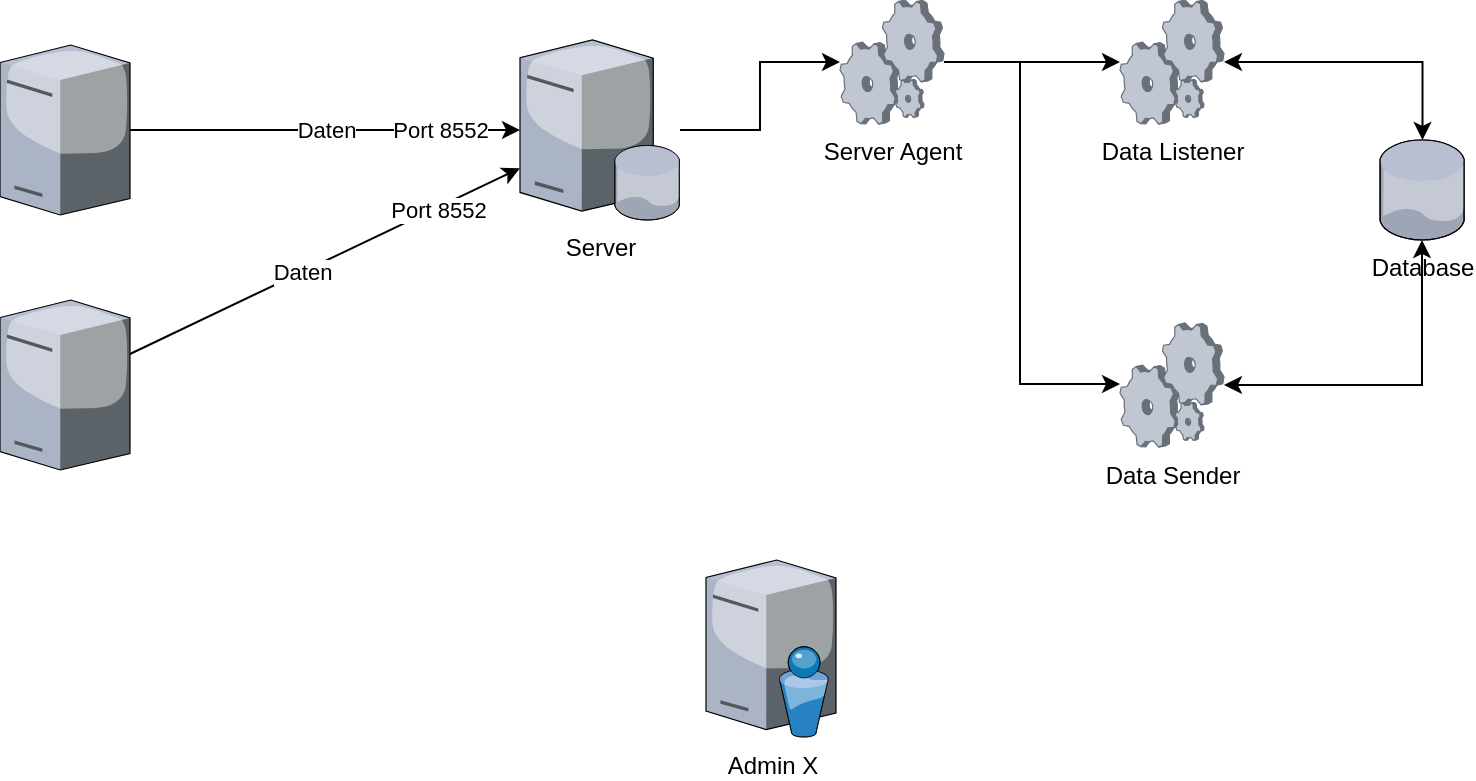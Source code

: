 <mxfile version="20.8.16" type="device"><diagram id="a45cf8ec-cd66-6f27-3ac3-be6e809c9e4a" name="Page-1"><mxGraphModel dx="1366" dy="864" grid="1" gridSize="10" guides="1" tooltips="1" connect="1" arrows="1" fold="1" page="1" pageScale="1" pageWidth="827" pageHeight="1169" background="none" math="0" shadow="0"><root><mxCell id="0"/><mxCell id="1" parent="0"/><mxCell id="-qwf2XX_jSjpM_t-y_HQ-180" style="edgeStyle=orthogonalEdgeStyle;rounded=0;orthogonalLoop=1;jettySize=auto;html=1;" edge="1" parent="1" source="-qwf2XX_jSjpM_t-y_HQ-175" target="-qwf2XX_jSjpM_t-y_HQ-179"><mxGeometry relative="1" as="geometry"/></mxCell><mxCell id="-qwf2XX_jSjpM_t-y_HQ-175" value="Server" style="verticalLabelPosition=bottom;sketch=0;aspect=fixed;html=1;verticalAlign=top;strokeColor=none;align=center;outlineConnect=0;shape=mxgraph.citrix.database_server;" vertex="1" parent="1"><mxGeometry x="320" y="150" width="80" height="90" as="geometry"/></mxCell><mxCell id="-qwf2XX_jSjpM_t-y_HQ-176" value="Daten" style="endArrow=classic;html=1;rounded=0;" edge="1" parent="1" source="-qwf2XX_jSjpM_t-y_HQ-187" target="-qwf2XX_jSjpM_t-y_HQ-175"><mxGeometry width="50" height="50" relative="1" as="geometry"><mxPoint x="145" y="212" as="sourcePoint"/><mxPoint x="590" y="330" as="targetPoint"/><Array as="points"/></mxGeometry></mxCell><mxCell id="-qwf2XX_jSjpM_t-y_HQ-191" value="Port 8552" style="edgeLabel;html=1;align=center;verticalAlign=middle;resizable=0;points=[];" vertex="1" connectable="0" parent="-qwf2XX_jSjpM_t-y_HQ-176"><mxGeometry x="0.587" relative="1" as="geometry"><mxPoint as="offset"/></mxGeometry></mxCell><mxCell id="-qwf2XX_jSjpM_t-y_HQ-177" value="" style="endArrow=classic;html=1;rounded=0;" edge="1" parent="1" source="-qwf2XX_jSjpM_t-y_HQ-186" target="-qwf2XX_jSjpM_t-y_HQ-175"><mxGeometry width="50" height="50" relative="1" as="geometry"><mxPoint x="145" y="315.965" as="sourcePoint"/><mxPoint x="590" y="330" as="targetPoint"/></mxGeometry></mxCell><mxCell id="-qwf2XX_jSjpM_t-y_HQ-178" value="Daten" style="edgeLabel;html=1;align=center;verticalAlign=middle;resizable=0;points=[];" vertex="1" connectable="0" parent="-qwf2XX_jSjpM_t-y_HQ-177"><mxGeometry x="-0.121" y="1" relative="1" as="geometry"><mxPoint y="1" as="offset"/></mxGeometry></mxCell><mxCell id="-qwf2XX_jSjpM_t-y_HQ-190" value="Port 8552" style="edgeLabel;html=1;align=center;verticalAlign=middle;resizable=0;points=[];" vertex="1" connectable="0" parent="-qwf2XX_jSjpM_t-y_HQ-177"><mxGeometry x="0.572" y="-1" relative="1" as="geometry"><mxPoint as="offset"/></mxGeometry></mxCell><mxCell id="-qwf2XX_jSjpM_t-y_HQ-183" style="edgeStyle=orthogonalEdgeStyle;rounded=0;orthogonalLoop=1;jettySize=auto;html=1;" edge="1" parent="1" source="-qwf2XX_jSjpM_t-y_HQ-179" target="-qwf2XX_jSjpM_t-y_HQ-182"><mxGeometry relative="1" as="geometry"/></mxCell><mxCell id="-qwf2XX_jSjpM_t-y_HQ-198" style="edgeStyle=orthogonalEdgeStyle;rounded=0;orthogonalLoop=1;jettySize=auto;html=1;startArrow=none;startFill=0;" edge="1" parent="1" source="-qwf2XX_jSjpM_t-y_HQ-179" target="-qwf2XX_jSjpM_t-y_HQ-196"><mxGeometry relative="1" as="geometry"><Array as="points"><mxPoint x="570" y="161"/><mxPoint x="570" y="322"/></Array></mxGeometry></mxCell><mxCell id="-qwf2XX_jSjpM_t-y_HQ-179" value="Server Agent" style="verticalLabelPosition=bottom;sketch=0;aspect=fixed;html=1;verticalAlign=top;strokeColor=none;align=center;outlineConnect=0;shape=mxgraph.citrix.process;" vertex="1" parent="1"><mxGeometry x="480" y="130" width="52" height="62" as="geometry"/></mxCell><mxCell id="-qwf2XX_jSjpM_t-y_HQ-181" value="Database" style="verticalLabelPosition=bottom;sketch=0;aspect=fixed;html=1;verticalAlign=top;strokeColor=none;align=center;outlineConnect=0;shape=mxgraph.citrix.database;" vertex="1" parent="1"><mxGeometry x="750" y="200" width="42.5" height="50" as="geometry"/></mxCell><mxCell id="-qwf2XX_jSjpM_t-y_HQ-184" style="edgeStyle=orthogonalEdgeStyle;rounded=0;orthogonalLoop=1;jettySize=auto;html=1;startArrow=classic;startFill=1;" edge="1" parent="1" source="-qwf2XX_jSjpM_t-y_HQ-182" target="-qwf2XX_jSjpM_t-y_HQ-181"><mxGeometry relative="1" as="geometry"/></mxCell><mxCell id="-qwf2XX_jSjpM_t-y_HQ-182" value="Data Listener" style="verticalLabelPosition=bottom;sketch=0;aspect=fixed;html=1;verticalAlign=top;strokeColor=none;align=center;outlineConnect=0;shape=mxgraph.citrix.process;" vertex="1" parent="1"><mxGeometry x="620" y="130" width="52" height="62" as="geometry"/></mxCell><mxCell id="-qwf2XX_jSjpM_t-y_HQ-186" value="" style="verticalLabelPosition=bottom;sketch=0;aspect=fixed;html=1;verticalAlign=top;strokeColor=none;align=center;outlineConnect=0;shape=mxgraph.citrix.tower_server;" vertex="1" parent="1"><mxGeometry x="60" y="280" width="65" height="85" as="geometry"/></mxCell><mxCell id="-qwf2XX_jSjpM_t-y_HQ-187" value="" style="verticalLabelPosition=bottom;sketch=0;aspect=fixed;html=1;verticalAlign=top;strokeColor=none;align=center;outlineConnect=0;shape=mxgraph.citrix.tower_server;" vertex="1" parent="1"><mxGeometry x="60" y="152.5" width="65" height="85" as="geometry"/></mxCell><mxCell id="-qwf2XX_jSjpM_t-y_HQ-188" value="Admin X" style="verticalLabelPosition=bottom;sketch=0;aspect=fixed;html=1;verticalAlign=top;strokeColor=none;align=center;outlineConnect=0;shape=mxgraph.citrix.directory_server;" vertex="1" parent="1"><mxGeometry x="413" y="410" width="65" height="88.5" as="geometry"/></mxCell><mxCell id="-qwf2XX_jSjpM_t-y_HQ-197" style="edgeStyle=orthogonalEdgeStyle;rounded=0;orthogonalLoop=1;jettySize=auto;html=1;startArrow=classic;startFill=1;" edge="1" parent="1" source="-qwf2XX_jSjpM_t-y_HQ-196" target="-qwf2XX_jSjpM_t-y_HQ-181"><mxGeometry relative="1" as="geometry"><Array as="points"><mxPoint x="771" y="322"/></Array></mxGeometry></mxCell><mxCell id="-qwf2XX_jSjpM_t-y_HQ-196" value="Data Sender" style="verticalLabelPosition=bottom;sketch=0;aspect=fixed;html=1;verticalAlign=top;strokeColor=none;align=center;outlineConnect=0;shape=mxgraph.citrix.process;" vertex="1" parent="1"><mxGeometry x="620" y="291.5" width="52" height="62" as="geometry"/></mxCell></root></mxGraphModel></diagram></mxfile>